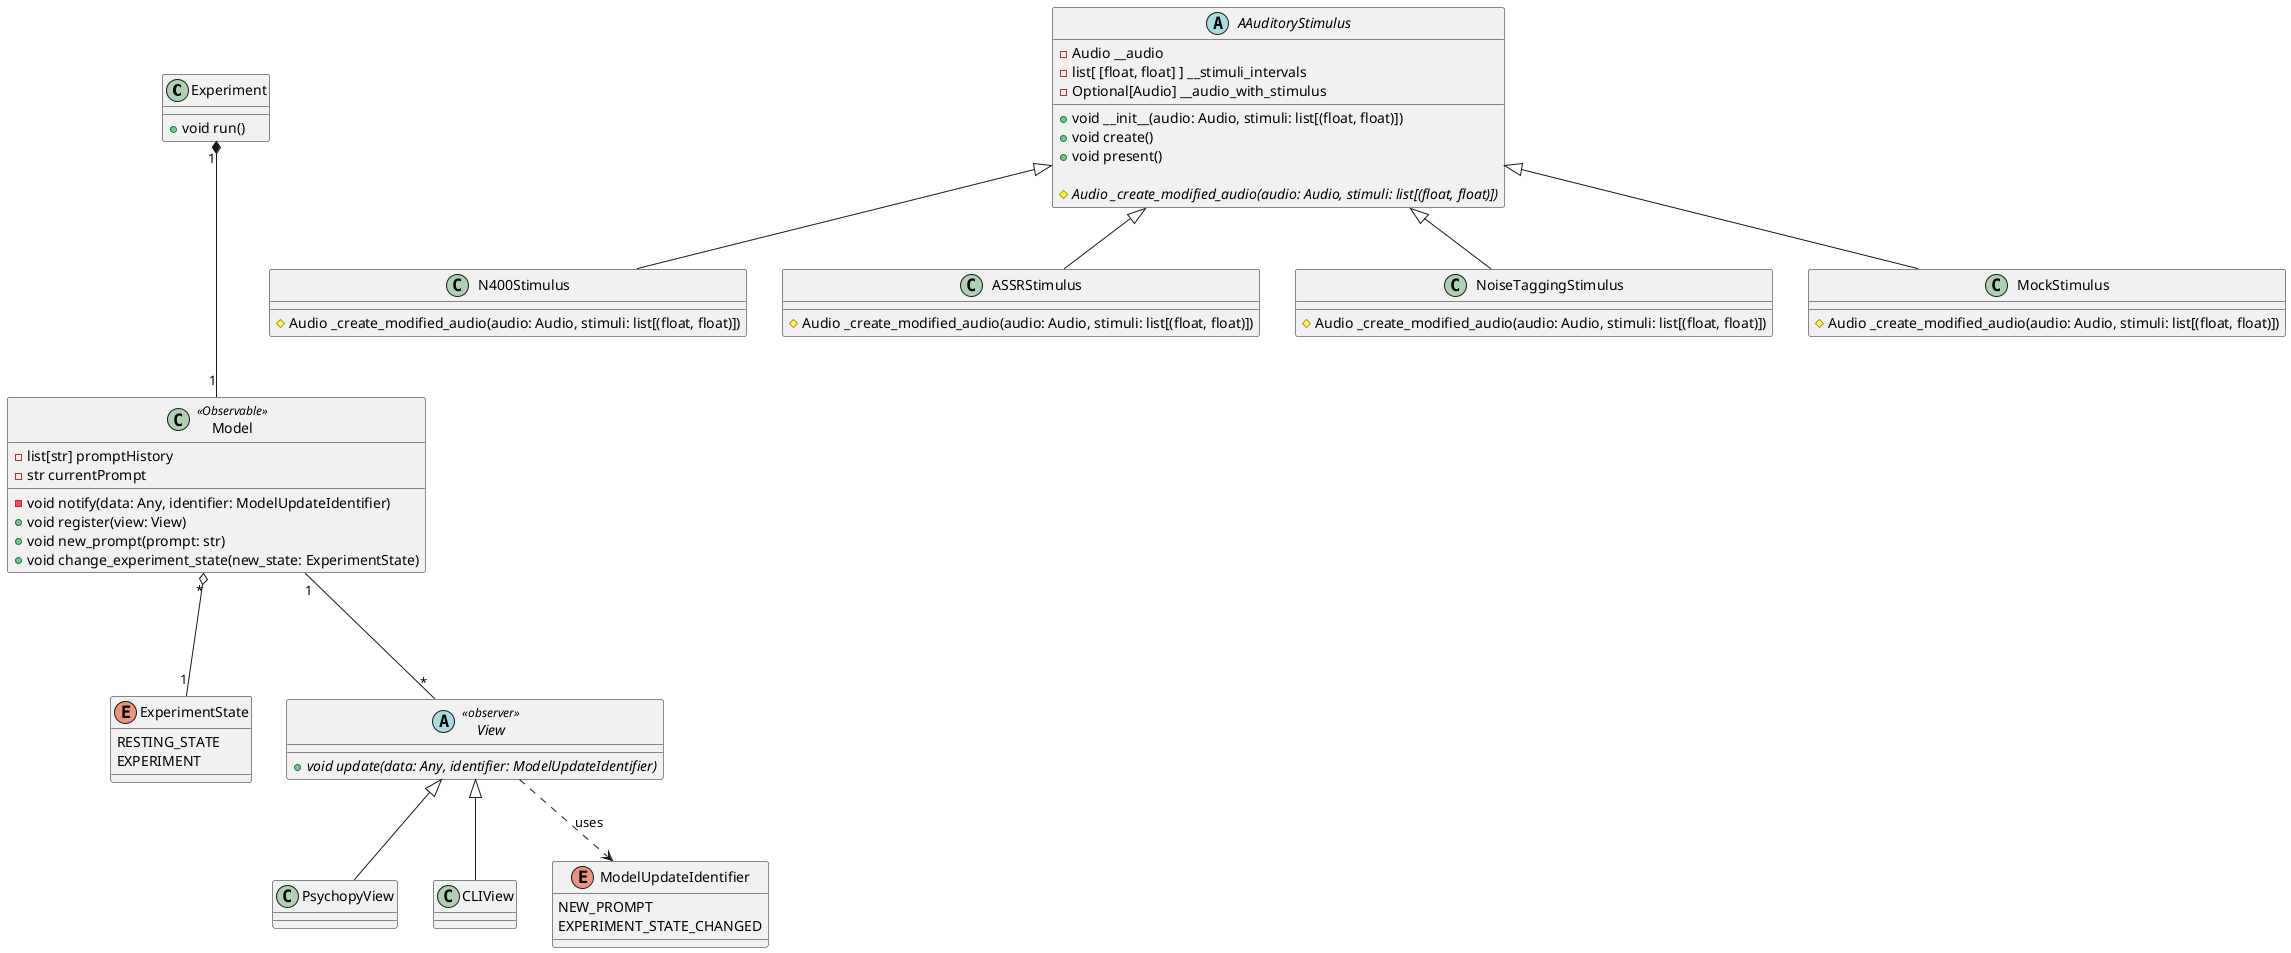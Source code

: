 @startuml

class Experiment {
    + void run()
}

class Model <<Observable>>{
    -list[str] promptHistory
    -str currentPrompt

    -void notify(data: Any, identifier: ModelUpdateIdentifier)
    +void register(view: View)
    +void new_prompt(prompt: str)
    +void change_experiment_state(new_state: ExperimentState)
}

enum ExperimentState {
    RESTING_STATE
    EXPERIMENT
}

abstract class View<<observer>> {
    +void {abstract} update(data: Any, identifier: ModelUpdateIdentifier)
}

class PsychopyView {
}

class CLIView {
}

enum ModelUpdateIdentifier {
    NEW_PROMPT
    EXPERIMENT_STATE_CHANGED
}

abstract class AAuditoryStimulus {
  -Audio __audio
  -list[ [float, float] ] __stimuli_intervals
  -Optional[Audio] __audio_with_stimulus

  +void __init__(audio: Audio, stimuli: list[(float, float)])
  +void create()
  +void present()

  #Audio {abstract} _create_modified_audio(audio: Audio, stimuli: list[(float, float)])

}


class N400Stimulus {
  #Audio _create_modified_audio(audio: Audio, stimuli: list[(float, float)])
}

class ASSRStimulus {
  #Audio _create_modified_audio(audio: Audio, stimuli: list[(float, float)])
}

class NoiseTaggingStimulus {
  #Audio _create_modified_audio(audio: Audio, stimuli: list[(float, float)])
}


class MockStimulus {
  #Audio _create_modified_audio(audio: Audio, stimuli: list[(float, float)])
}

AAuditoryStimulus <|-- N400Stimulus
AAuditoryStimulus <|-- ASSRStimulus
AAuditoryStimulus <|-- NoiseTaggingStimulus
AAuditoryStimulus <|-- MockStimulus

View <|-- PsychopyView
View <|-- CLIView

View ..> ModelUpdateIdentifier: "uses"

Model "*" o--- "1" ExperimentState
Experiment "1" *--- "1" Model

Model "1" --- "*" View
@enduml
